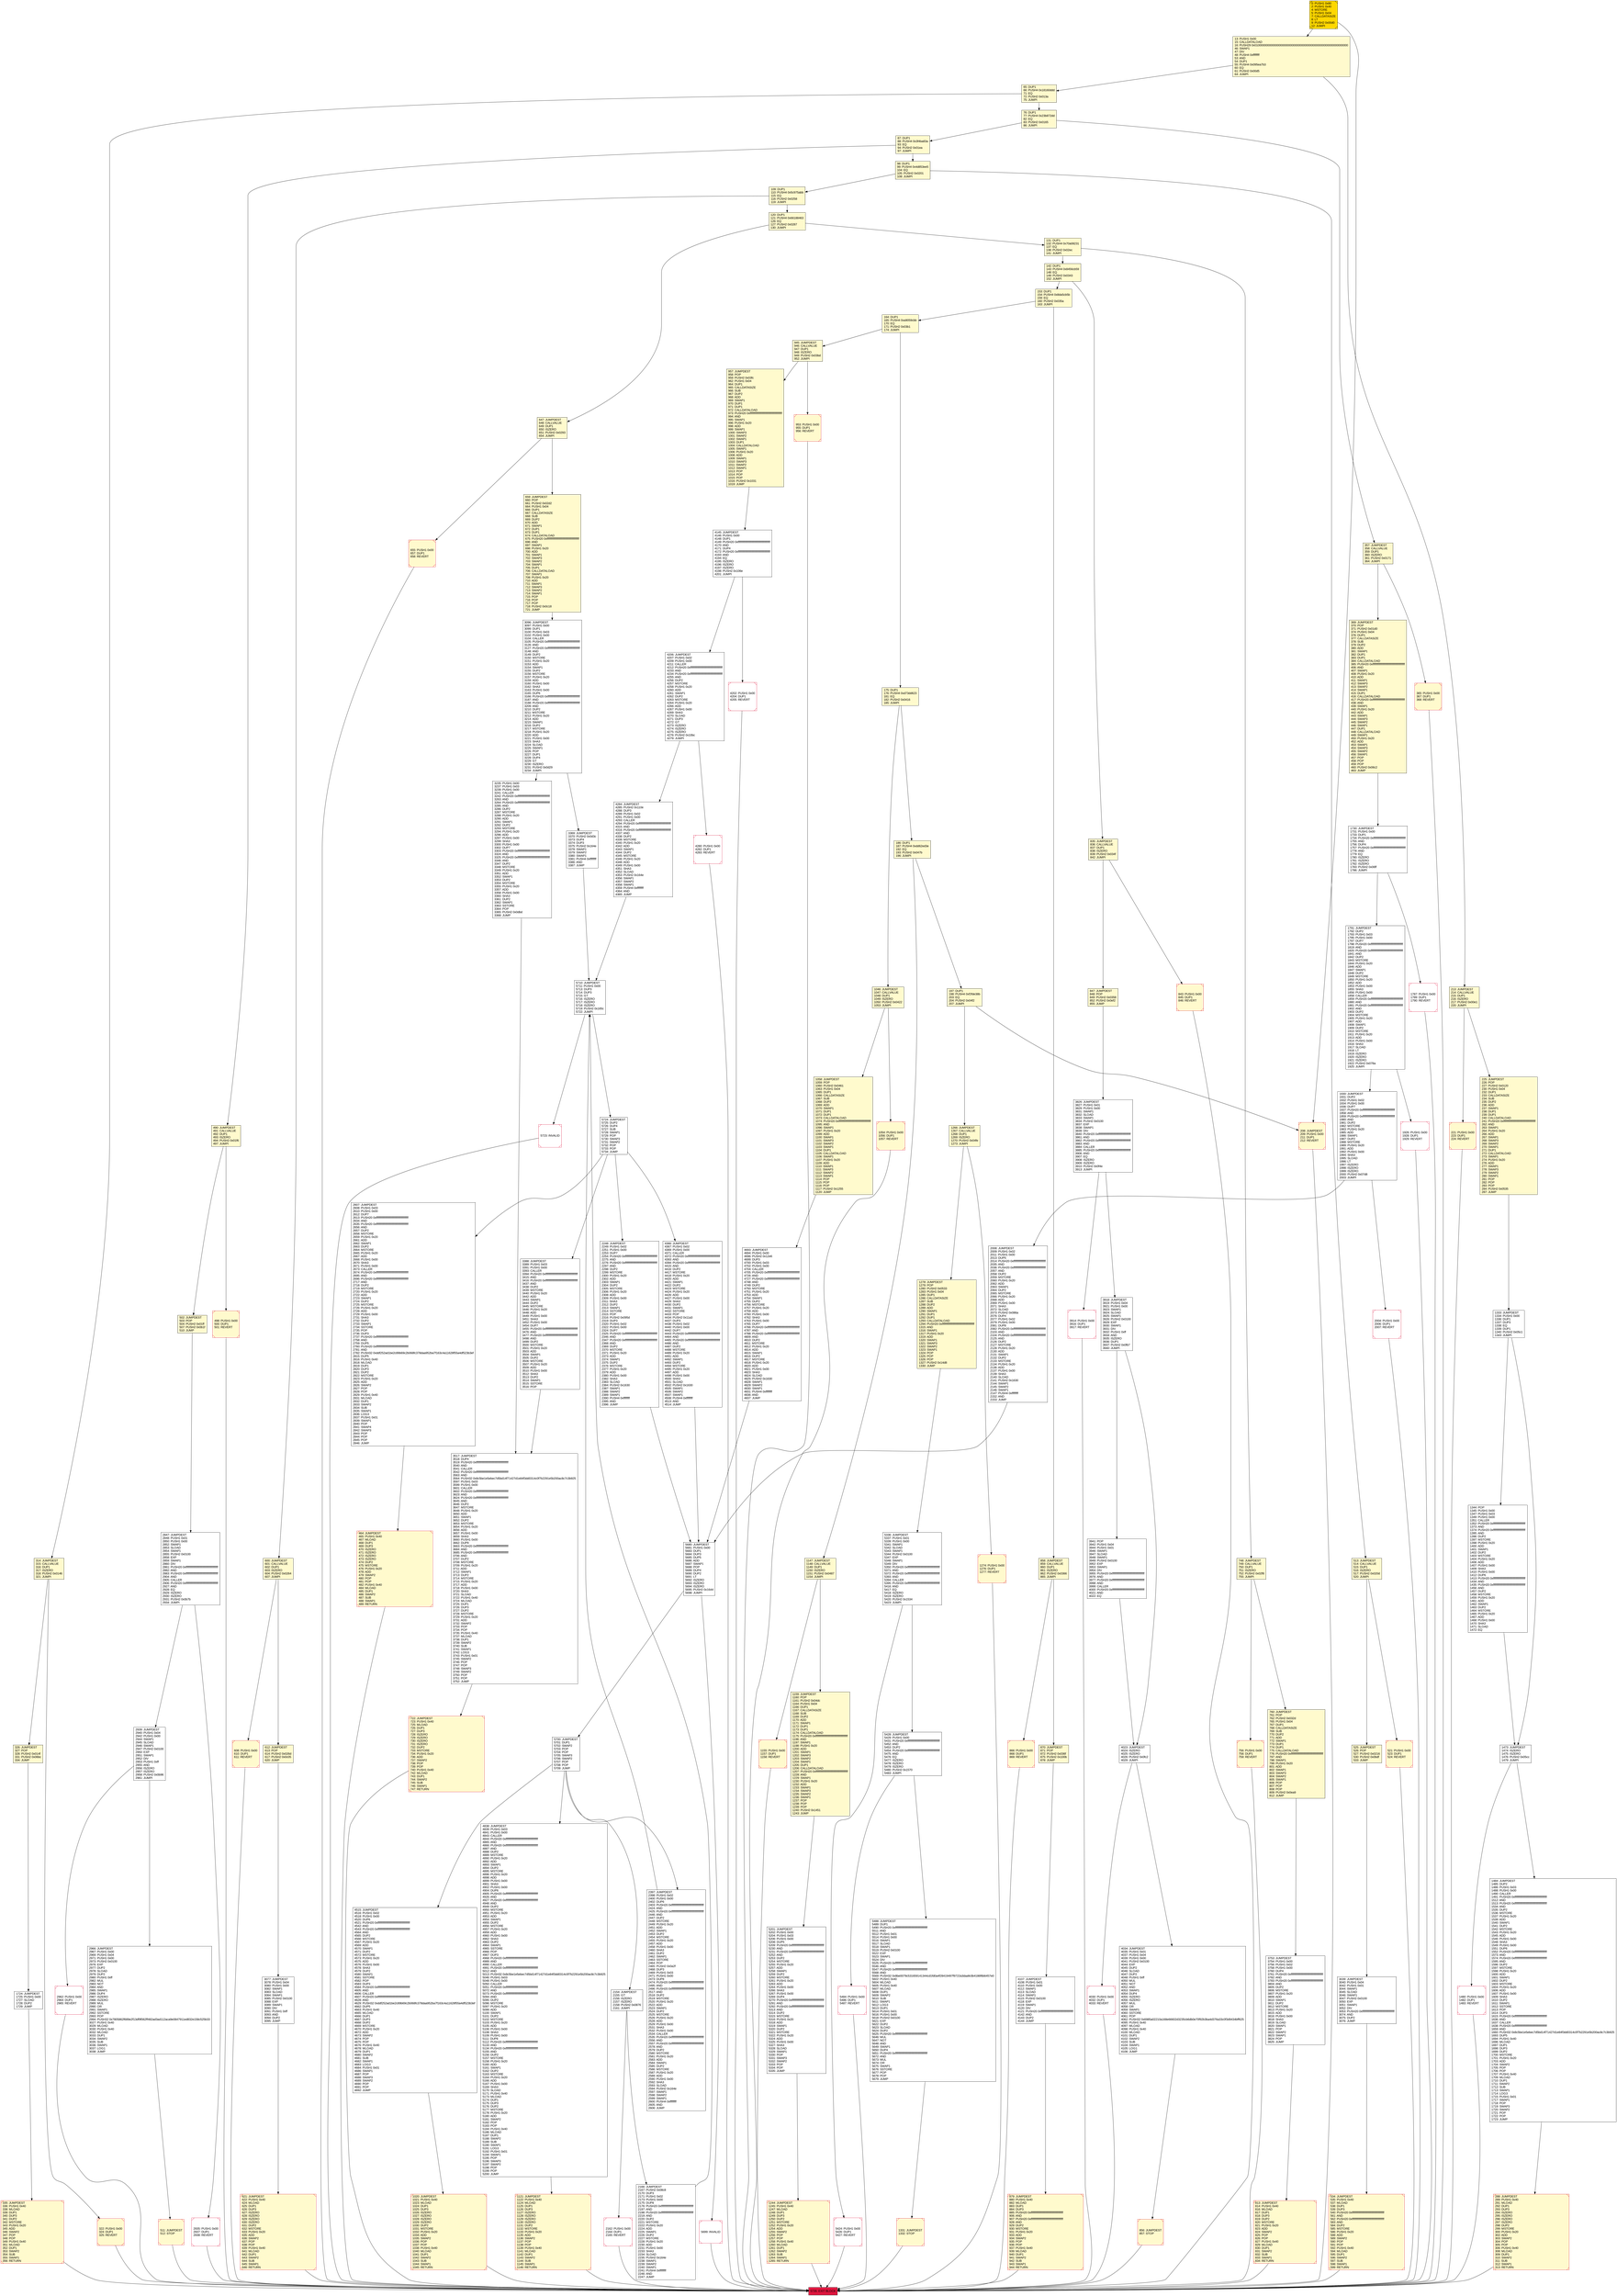 digraph G {
bgcolor=transparent rankdir=UD;
node [shape=box style=filled color=black fillcolor=white fontname=arial fontcolor=black];
5488 [label="5488: JUMPDEST\l5489: DUP1\l5490: PUSH20 0xffffffffffffffffffffffffffffffffffffffff\l5511: AND\l5512: PUSH1 0x01\l5514: PUSH1 0x00\l5516: SWAP1\l5517: SLOAD\l5518: SWAP1\l5519: PUSH2 0x0100\l5522: EXP\l5523: SWAP1\l5524: DIV\l5525: PUSH20 0xffffffffffffffffffffffffffffffffffffffff\l5546: AND\l5547: PUSH20 0xffffffffffffffffffffffffffffffffffffffff\l5568: AND\l5569: PUSH32 0x8be0079c531659141344cd1fd0a4f28419497f9722a3daafe3b4186f6b6457e0\l5602: PUSH1 0x40\l5604: MLOAD\l5605: PUSH1 0x40\l5607: MLOAD\l5608: DUP1\l5609: SWAP2\l5610: SUB\l5611: SWAP1\l5612: LOG3\l5613: DUP1\l5614: PUSH1 0x01\l5616: PUSH1 0x00\l5618: PUSH2 0x0100\l5621: EXP\l5622: DUP2\l5623: SLOAD\l5624: DUP2\l5625: PUSH20 0xffffffffffffffffffffffffffffffffffffffff\l5646: MUL\l5647: NOT\l5648: AND\l5649: SWAP1\l5650: DUP4\l5651: PUSH20 0xffffffffffffffffffffffffffffffffffffffff\l5672: AND\l5673: MUL\l5674: OR\l5675: SWAP1\l5676: SSTORE\l5677: POP\l5678: POP\l5679: JUMP\l" ];
164 [label="164: DUP1\l165: PUSH4 0xa9059cbb\l170: EQ\l171: PUSH2 0x03b1\l174: JUMPI\l" fillcolor=lemonchiffon ];
142 [label="142: DUP1\l143: PUSH4 0x8456cb59\l148: EQ\l149: PUSH2 0x0343\l152: JUMPI\l" fillcolor=lemonchiffon ];
213 [label="213: JUMPDEST\l214: CALLVALUE\l215: DUP1\l216: ISZERO\l217: PUSH2 0x00e1\l220: JUMPI\l" fillcolor=lemonchiffon ];
4366 [label="4366: JUMPDEST\l4367: PUSH1 0x02\l4369: PUSH1 0x00\l4371: CALLER\l4372: PUSH20 0xffffffffffffffffffffffffffffffffffffffff\l4393: AND\l4394: PUSH20 0xffffffffffffffffffffffffffffffffffffffff\l4415: AND\l4416: DUP2\l4417: MSTORE\l4418: PUSH1 0x20\l4420: ADD\l4421: SWAP1\l4422: DUP2\l4423: MSTORE\l4424: PUSH1 0x20\l4426: ADD\l4427: PUSH1 0x00\l4429: SHA3\l4430: DUP2\l4431: SWAP1\l4432: SSTORE\l4433: POP\l4434: PUSH2 0x11a3\l4437: DUP3\l4438: PUSH1 0x02\l4440: PUSH1 0x00\l4442: DUP7\l4443: PUSH20 0xffffffffffffffffffffffffffffffffffffffff\l4464: AND\l4465: PUSH20 0xffffffffffffffffffffffffffffffffffffffff\l4486: AND\l4487: DUP2\l4488: MSTORE\l4489: PUSH1 0x20\l4491: ADD\l4492: SWAP1\l4493: DUP2\l4494: MSTORE\l4495: PUSH1 0x20\l4497: ADD\l4498: PUSH1 0x00\l4500: SHA3\l4501: SLOAD\l4502: PUSH2 0x1630\l4505: SWAP1\l4506: SWAP2\l4507: SWAP1\l4508: PUSH4 0xffffffff\l4513: AND\l4514: JUMP\l" ];
4023 [label="4023: JUMPDEST\l4024: ISZERO\l4025: ISZERO\l4026: PUSH2 0x0fc2\l4029: JUMPI\l" ];
4515 [label="4515: JUMPDEST\l4516: PUSH1 0x02\l4518: PUSH1 0x00\l4520: DUP6\l4521: PUSH20 0xffffffffffffffffffffffffffffffffffffffff\l4542: AND\l4543: PUSH20 0xffffffffffffffffffffffffffffffffffffffff\l4564: AND\l4565: DUP2\l4566: MSTORE\l4567: PUSH1 0x20\l4569: ADD\l4570: SWAP1\l4571: DUP2\l4572: MSTORE\l4573: PUSH1 0x20\l4575: ADD\l4576: PUSH1 0x00\l4578: SHA3\l4579: DUP2\l4580: SWAP1\l4581: SSTORE\l4582: POP\l4583: DUP3\l4584: PUSH20 0xffffffffffffffffffffffffffffffffffffffff\l4605: AND\l4606: CALLER\l4607: PUSH20 0xffffffffffffffffffffffffffffffffffffffff\l4628: AND\l4629: PUSH32 0xddf252ad1be2c89b69c2b068fc378daa952ba7f163c4a11628f55a4df523b3ef\l4662: DUP5\l4663: PUSH1 0x40\l4665: MLOAD\l4666: DUP1\l4667: DUP3\l4668: DUP2\l4669: MSTORE\l4670: PUSH1 0x20\l4672: ADD\l4673: SWAP2\l4674: POP\l4675: POP\l4676: PUSH1 0x40\l4678: MLOAD\l4679: DUP1\l4680: SWAP2\l4681: SUB\l4682: SWAP1\l4683: LOG3\l4684: PUSH1 0x01\l4686: SWAP1\l4687: POP\l4688: SWAP3\l4689: SWAP2\l4690: POP\l4691: POP\l4692: JUMP\l" ];
1724 [label="1724: JUMPDEST\l1725: PUSH1 0x00\l1727: SLOAD\l1728: DUP2\l1729: JUMP\l" ];
647 [label="647: JUMPDEST\l648: CALLVALUE\l649: DUP1\l650: ISZERO\l651: PUSH2 0x0293\l654: JUMPI\l" fillcolor=lemonchiffon ];
4145 [label="4145: JUMPDEST\l4146: PUSH1 0x00\l4148: DUP1\l4149: PUSH20 0xffffffffffffffffffffffffffffffffffffffff\l4170: AND\l4171: DUP4\l4172: PUSH20 0xffffffffffffffffffffffffffffffffffffffff\l4193: AND\l4194: EQ\l4195: ISZERO\l4196: ISZERO\l4197: ISZERO\l4198: PUSH2 0x106e\l4201: JUMPI\l" ];
13 [label="13: PUSH1 0x00\l15: CALLDATALOAD\l16: PUSH29 0x0100000000000000000000000000000000000000000000000000000000\l46: SWAP1\l47: DIV\l48: PUSH4 0xffffffff\l53: AND\l54: DUP1\l55: PUSH4 0x095ea7b3\l60: EQ\l61: PUSH2 0x00d5\l64: JUMPI\l" fillcolor=lemonchiffon ];
4693 [label="4693: JUMPDEST\l4694: PUSH1 0x00\l4696: PUSH2 0x12e6\l4699: DUP3\l4700: PUSH1 0x03\l4702: PUSH1 0x00\l4704: CALLER\l4705: PUSH20 0xffffffffffffffffffffffffffffffffffffffff\l4726: AND\l4727: PUSH20 0xffffffffffffffffffffffffffffffffffffffff\l4748: AND\l4749: DUP2\l4750: MSTORE\l4751: PUSH1 0x20\l4753: ADD\l4754: SWAP1\l4755: DUP2\l4756: MSTORE\l4757: PUSH1 0x20\l4759: ADD\l4760: PUSH1 0x00\l4762: SHA3\l4763: PUSH1 0x00\l4765: DUP7\l4766: PUSH20 0xffffffffffffffffffffffffffffffffffffffff\l4787: AND\l4788: PUSH20 0xffffffffffffffffffffffffffffffffffffffff\l4809: AND\l4810: DUP2\l4811: MSTORE\l4812: PUSH1 0x20\l4814: ADD\l4815: SWAP1\l4816: DUP2\l4817: MSTORE\l4818: PUSH1 0x20\l4820: ADD\l4821: PUSH1 0x00\l4823: SHA3\l4824: SLOAD\l4825: PUSH2 0x1630\l4828: SWAP1\l4829: SWAP2\l4830: SWAP1\l4831: PUSH4 0xffffffff\l4836: AND\l4837: JUMP\l" ];
953 [label="953: PUSH1 0x00\l955: DUP1\l956: REVERT\l" fillcolor=lemonchiffon shape=Msquare color=crimson ];
5336 [label="5336: JUMPDEST\l5337: PUSH1 0x01\l5339: PUSH1 0x00\l5341: SWAP1\l5342: SLOAD\l5343: SWAP1\l5344: PUSH2 0x0100\l5347: EXP\l5348: SWAP1\l5349: DIV\l5350: PUSH20 0xffffffffffffffffffffffffffffffffffffffff\l5371: AND\l5372: PUSH20 0xffffffffffffffffffffffffffffffffffffffff\l5393: AND\l5394: CALLER\l5395: PUSH20 0xffffffffffffffffffffffffffffffffffffffff\l5416: AND\l5417: EQ\l5418: ISZERO\l5419: ISZERO\l5420: PUSH2 0x1534\l5423: JUMPI\l" ];
2607 [label="2607: JUMPDEST\l2608: PUSH1 0x03\l2610: PUSH1 0x00\l2612: DUP7\l2613: PUSH20 0xffffffffffffffffffffffffffffffffffffffff\l2634: AND\l2635: PUSH20 0xffffffffffffffffffffffffffffffffffffffff\l2656: AND\l2657: DUP2\l2658: MSTORE\l2659: PUSH1 0x20\l2661: ADD\l2662: SWAP1\l2663: DUP2\l2664: MSTORE\l2665: PUSH1 0x20\l2667: ADD\l2668: PUSH1 0x00\l2670: SHA3\l2671: PUSH1 0x00\l2673: CALLER\l2674: PUSH20 0xffffffffffffffffffffffffffffffffffffffff\l2695: AND\l2696: PUSH20 0xffffffffffffffffffffffffffffffffffffffff\l2717: AND\l2718: DUP2\l2719: MSTORE\l2720: PUSH1 0x20\l2722: ADD\l2723: SWAP1\l2724: DUP2\l2725: MSTORE\l2726: PUSH1 0x20\l2728: ADD\l2729: PUSH1 0x00\l2731: SHA3\l2732: DUP2\l2733: SWAP1\l2734: SSTORE\l2735: POP\l2736: DUP3\l2737: PUSH20 0xffffffffffffffffffffffffffffffffffffffff\l2758: AND\l2759: DUP5\l2760: PUSH20 0xffffffffffffffffffffffffffffffffffffffff\l2781: AND\l2782: PUSH32 0xddf252ad1be2c89b69c2b068fc378daa952ba7f163c4a11628f55a4df523b3ef\l2815: DUP5\l2816: PUSH1 0x40\l2818: MLOAD\l2819: DUP1\l2820: DUP3\l2821: DUP2\l2822: MSTORE\l2823: PUSH1 0x20\l2825: ADD\l2826: SWAP2\l2827: POP\l2828: POP\l2829: PUSH1 0x40\l2831: MLOAD\l2832: DUP1\l2833: SWAP2\l2834: SUB\l2835: SWAP1\l2836: LOG3\l2837: PUSH1 0x01\l2839: SWAP1\l2840: POP\l2841: SWAP4\l2842: SWAP3\l2843: POP\l2844: POP\l2845: POP\l2846: JUMP\l" ];
4280 [label="4280: PUSH1 0x00\l4282: DUP1\l4283: REVERT\l" shape=Msquare color=crimson ];
513 [label="513: JUMPDEST\l514: CALLVALUE\l515: DUP1\l516: ISZERO\l517: PUSH2 0x020d\l520: JUMPI\l" fillcolor=lemonchiffon ];
288 [label="288: JUMPDEST\l289: PUSH1 0x40\l291: MLOAD\l292: DUP1\l293: DUP3\l294: ISZERO\l295: ISZERO\l296: ISZERO\l297: ISZERO\l298: DUP2\l299: MSTORE\l300: PUSH1 0x20\l302: ADD\l303: SWAP2\l304: POP\l305: POP\l306: PUSH1 0x40\l308: MLOAD\l309: DUP1\l310: SWAP2\l311: SUB\l312: SWAP1\l313: RETURN\l" fillcolor=lemonchiffon shape=Msquare color=crimson ];
1046 [label="1046: JUMPDEST\l1047: CALLVALUE\l1048: DUP1\l1049: ISZERO\l1050: PUSH2 0x0422\l1053: JUMPI\l" fillcolor=lemonchiffon ];
4030 [label="4030: PUSH1 0x00\l4032: DUP1\l4033: REVERT\l" shape=Msquare color=crimson ];
4206 [label="4206: JUMPDEST\l4207: PUSH1 0x02\l4209: PUSH1 0x00\l4211: CALLER\l4212: PUSH20 0xffffffffffffffffffffffffffffffffffffffff\l4233: AND\l4234: PUSH20 0xffffffffffffffffffffffffffffffffffffffff\l4255: AND\l4256: DUP2\l4257: MSTORE\l4258: PUSH1 0x20\l4260: ADD\l4261: SWAP1\l4262: DUP2\l4263: MSTORE\l4264: PUSH1 0x20\l4266: ADD\l4267: PUSH1 0x00\l4269: SHA3\l4270: SLOAD\l4271: DUP3\l4272: GT\l4273: ISZERO\l4274: ISZERO\l4275: ISZERO\l4276: PUSH2 0x10bc\l4279: JUMPI\l" ];
1155 [label="1155: PUSH1 0x00\l1157: DUP1\l1158: REVERT\l" fillcolor=lemonchiffon shape=Msquare color=crimson ];
2154 [label="2154: JUMPDEST\l2155: GT\l2156: ISZERO\l2157: ISZERO\l2158: PUSH2 0x0876\l2161: JUMPI\l" ];
1926 [label="1926: PUSH1 0x00\l1928: DUP1\l1929: REVERT\l" shape=Msquare color=crimson ];
5700 [label="5700: JUMPDEST\l5701: DUP1\l5702: SWAP2\l5703: POP\l5704: POP\l5705: SWAP3\l5706: SWAP2\l5707: POP\l5708: POP\l5709: JUMP\l" ];
760 [label="760: JUMPDEST\l761: POP\l762: PUSH2 0x032d\l765: PUSH1 0x04\l767: DUP1\l768: CALLDATASIZE\l769: SUB\l770: DUP2\l771: ADD\l772: SWAP1\l773: DUP1\l774: DUP1\l775: CALLDATALOAD\l776: PUSH20 0xffffffffffffffffffffffffffffffffffffffff\l797: AND\l798: SWAP1\l799: PUSH1 0x20\l801: ADD\l802: SWAP1\l803: SWAP3\l804: SWAP2\l805: SWAP1\l806: POP\l807: POP\l808: POP\l809: PUSH2 0x0ea9\l812: JUMP\l" fillcolor=lemonchiffon ];
5201 [label="5201: JUMPDEST\l5202: PUSH1 0x00\l5204: PUSH1 0x03\l5206: PUSH1 0x00\l5208: DUP5\l5209: PUSH20 0xffffffffffffffffffffffffffffffffffffffff\l5230: AND\l5231: PUSH20 0xffffffffffffffffffffffffffffffffffffffff\l5252: AND\l5253: DUP2\l5254: MSTORE\l5255: PUSH1 0x20\l5257: ADD\l5258: SWAP1\l5259: DUP2\l5260: MSTORE\l5261: PUSH1 0x20\l5263: ADD\l5264: PUSH1 0x00\l5266: SHA3\l5267: PUSH1 0x00\l5269: DUP4\l5270: PUSH20 0xffffffffffffffffffffffffffffffffffffffff\l5291: AND\l5292: PUSH20 0xffffffffffffffffffffffffffffffffffffffff\l5313: AND\l5314: DUP2\l5315: MSTORE\l5316: PUSH1 0x20\l5318: ADD\l5319: SWAP1\l5320: DUP2\l5321: MSTORE\l5322: PUSH1 0x20\l5324: ADD\l5325: PUSH1 0x00\l5327: SHA3\l5328: SLOAD\l5329: SWAP1\l5330: POP\l5331: SWAP3\l5332: SWAP2\l5333: POP\l5334: POP\l5335: JUMP\l" ];
225 [label="225: JUMPDEST\l226: POP\l227: PUSH2 0x0120\l230: PUSH1 0x04\l232: DUP1\l233: CALLDATASIZE\l234: SUB\l235: DUP2\l236: ADD\l237: SWAP1\l238: DUP1\l239: DUP1\l240: CALLDATALOAD\l241: PUSH20 0xffffffffffffffffffffffffffffffffffffffff\l262: AND\l263: SWAP1\l264: PUSH1 0x20\l266: ADD\l267: SWAP1\l268: SWAP3\l269: SWAP2\l270: SWAP1\l271: DUP1\l272: CALLDATALOAD\l273: SWAP1\l274: PUSH1 0x20\l276: ADD\l277: SWAP1\l278: SWAP3\l279: SWAP2\l280: SWAP1\l281: POP\l282: POP\l283: POP\l284: PUSH2 0x0535\l287: JUMP\l" fillcolor=lemonchiffon ];
369 [label="369: JUMPDEST\l370: POP\l371: PUSH2 0x01d0\l374: PUSH1 0x04\l376: DUP1\l377: CALLDATASIZE\l378: SUB\l379: DUP2\l380: ADD\l381: SWAP1\l382: DUP1\l383: DUP1\l384: CALLDATALOAD\l385: PUSH20 0xffffffffffffffffffffffffffffffffffffffff\l406: AND\l407: SWAP1\l408: PUSH1 0x20\l410: ADD\l411: SWAP1\l412: SWAP3\l413: SWAP2\l414: SWAP1\l415: DUP1\l416: CALLDATALOAD\l417: PUSH20 0xffffffffffffffffffffffffffffffffffffffff\l438: AND\l439: SWAP1\l440: PUSH1 0x20\l442: ADD\l443: SWAP1\l444: SWAP3\l445: SWAP2\l446: SWAP1\l447: DUP1\l448: CALLDATALOAD\l449: SWAP1\l450: PUSH1 0x20\l452: ADD\l453: SWAP1\l454: SWAP3\l455: SWAP2\l456: SWAP1\l457: POP\l458: POP\l459: POP\l460: PUSH2 0x06c2\l463: JUMP\l" fillcolor=lemonchiffon ];
2847 [label="2847: JUMPDEST\l2848: PUSH1 0x01\l2850: PUSH1 0x00\l2852: SWAP1\l2853: SLOAD\l2854: SWAP1\l2855: PUSH2 0x0100\l2858: EXP\l2859: SWAP1\l2860: DIV\l2861: PUSH20 0xffffffffffffffffffffffffffffffffffffffff\l2882: AND\l2883: PUSH20 0xffffffffffffffffffffffffffffffffffffffff\l2904: AND\l2905: CALLER\l2906: PUSH20 0xffffffffffffffffffffffffffffffffffffffff\l2927: AND\l2928: EQ\l2929: ISZERO\l2930: ISZERO\l2931: PUSH2 0x0b7b\l2934: JUMPI\l" ];
655 [label="655: PUSH1 0x00\l657: DUP1\l658: REVERT\l" fillcolor=lemonchiffon shape=Msquare color=crimson ];
659 [label="659: JUMPDEST\l660: POP\l661: PUSH2 0x02d2\l664: PUSH1 0x04\l666: DUP1\l667: CALLDATASIZE\l668: SUB\l669: DUP2\l670: ADD\l671: SWAP1\l672: DUP1\l673: DUP1\l674: CALLDATALOAD\l675: PUSH20 0xffffffffffffffffffffffffffffffffffffffff\l696: AND\l697: SWAP1\l698: PUSH1 0x20\l700: ADD\l701: SWAP1\l702: SWAP3\l703: SWAP2\l704: SWAP1\l705: DUP1\l706: CALLDATALOAD\l707: SWAP1\l708: PUSH1 0x20\l710: ADD\l711: SWAP1\l712: SWAP3\l713: SWAP2\l714: SWAP1\l715: POP\l716: POP\l717: POP\l718: PUSH2 0x0c18\l721: JUMP\l" fillcolor=lemonchiffon ];
2962 [label="2962: PUSH1 0x00\l2964: DUP1\l2965: REVERT\l" shape=Msquare color=crimson ];
2939 [label="2939: JUMPDEST\l2940: PUSH1 0x04\l2942: PUSH1 0x00\l2944: SWAP1\l2945: SLOAD\l2946: SWAP1\l2947: PUSH2 0x0100\l2950: EXP\l2951: SWAP1\l2952: DIV\l2953: PUSH1 0xff\l2955: AND\l2956: ISZERO\l2957: ISZERO\l2958: PUSH2 0x0b96\l2961: JUMPI\l" ];
879 [label="879: JUMPDEST\l880: PUSH1 0x40\l882: MLOAD\l883: DUP1\l884: DUP3\l885: PUSH20 0xffffffffffffffffffffffffffffffffffffffff\l906: AND\l907: PUSH20 0xffffffffffffffffffffffffffffffffffffffff\l928: AND\l929: DUP2\l930: MSTORE\l931: PUSH1 0x20\l933: ADD\l934: SWAP2\l935: POP\l936: POP\l937: PUSH1 0x40\l939: MLOAD\l940: DUP1\l941: SWAP2\l942: SUB\l943: SWAP1\l944: RETURN\l" fillcolor=lemonchiffon shape=Msquare color=crimson ];
87 [label="87: DUP1\l88: PUSH4 0x3f4ba83a\l93: EQ\l94: PUSH2 0x01ea\l97: JUMPI\l" fillcolor=lemonchiffon ];
197 [label="197: DUP1\l198: PUSH4 0xf2fde38b\l203: EQ\l204: PUSH2 0x04f2\l207: JUMPI\l" fillcolor=lemonchiffon ];
534 [label="534: JUMPDEST\l535: PUSH1 0x40\l537: MLOAD\l538: DUP1\l539: DUP3\l540: PUSH20 0xffffffffffffffffffffffffffffffffffffffff\l561: AND\l562: PUSH20 0xffffffffffffffffffffffffffffffffffffffff\l583: AND\l584: DUP2\l585: MSTORE\l586: PUSH1 0x20\l588: ADD\l589: SWAP2\l590: POP\l591: POP\l592: PUSH1 0x40\l594: MLOAD\l595: DUP1\l596: SWAP2\l597: SUB\l598: SWAP1\l599: RETURN\l" fillcolor=lemonchiffon shape=Msquare color=crimson ];
1159 [label="1159: JUMPDEST\l1160: POP\l1161: PUSH2 0x04dc\l1164: PUSH1 0x04\l1166: DUP1\l1167: CALLDATASIZE\l1168: SUB\l1169: DUP2\l1170: ADD\l1171: SWAP1\l1172: DUP1\l1173: DUP1\l1174: CALLDATALOAD\l1175: PUSH20 0xffffffffffffffffffffffffffffffffffffffff\l1196: AND\l1197: SWAP1\l1198: PUSH1 0x20\l1200: ADD\l1201: SWAP1\l1202: SWAP3\l1203: SWAP2\l1204: SWAP1\l1205: DUP1\l1206: CALLDATALOAD\l1207: PUSH20 0xffffffffffffffffffffffffffffffffffffffff\l1228: AND\l1229: SWAP1\l1230: PUSH1 0x20\l1232: ADD\l1233: SWAP1\l1234: SWAP3\l1235: SWAP2\l1236: SWAP1\l1237: POP\l1238: POP\l1239: POP\l1240: PUSH2 0x1451\l1243: JUMP\l" fillcolor=lemonchiffon ];
621 [label="621: JUMPDEST\l622: PUSH1 0x40\l624: MLOAD\l625: DUP1\l626: DUP3\l627: ISZERO\l628: ISZERO\l629: ISZERO\l630: ISZERO\l631: DUP2\l632: MSTORE\l633: PUSH1 0x20\l635: ADD\l636: SWAP2\l637: POP\l638: POP\l639: PUSH1 0x40\l641: MLOAD\l642: DUP1\l643: SWAP2\l644: SUB\l645: SWAP1\l646: RETURN\l" fillcolor=lemonchiffon shape=Msquare color=crimson ];
1730 [label="1730: JUMPDEST\l1731: PUSH1 0x00\l1733: DUP1\l1734: PUSH20 0xffffffffffffffffffffffffffffffffffffffff\l1755: AND\l1756: DUP4\l1757: PUSH20 0xffffffffffffffffffffffffffffffffffffffff\l1778: AND\l1779: EQ\l1780: ISZERO\l1781: ISZERO\l1782: ISZERO\l1783: PUSH2 0x06ff\l1786: JUMPI\l" ];
498 [label="498: PUSH1 0x00\l500: DUP1\l501: REVERT\l" fillcolor=lemonchiffon shape=Msquare color=crimson ];
2248 [label="2248: JUMPDEST\l2249: PUSH1 0x02\l2251: PUSH1 0x00\l2253: DUP7\l2254: PUSH20 0xffffffffffffffffffffffffffffffffffffffff\l2275: AND\l2276: PUSH20 0xffffffffffffffffffffffffffffffffffffffff\l2297: AND\l2298: DUP2\l2299: MSTORE\l2300: PUSH1 0x20\l2302: ADD\l2303: SWAP1\l2304: DUP2\l2305: MSTORE\l2306: PUSH1 0x20\l2308: ADD\l2309: PUSH1 0x00\l2311: SHA3\l2312: DUP2\l2313: SWAP1\l2314: SSTORE\l2315: POP\l2316: PUSH2 0x095d\l2319: DUP3\l2320: PUSH1 0x02\l2322: PUSH1 0x00\l2324: DUP7\l2325: PUSH20 0xffffffffffffffffffffffffffffffffffffffff\l2346: AND\l2347: PUSH20 0xffffffffffffffffffffffffffffffffffffffff\l2368: AND\l2369: DUP2\l2370: MSTORE\l2371: PUSH1 0x20\l2373: ADD\l2374: SWAP1\l2375: DUP2\l2376: MSTORE\l2377: PUSH1 0x20\l2379: ADD\l2380: PUSH1 0x00\l2382: SHA3\l2383: SLOAD\l2384: PUSH2 0x1630\l2387: SWAP1\l2388: SWAP2\l2389: SWAP1\l2390: PUSH4 0xffffffff\l2395: AND\l2396: JUMP\l" ];
3941 [label="3941: POP\l3942: PUSH1 0x04\l3944: PUSH1 0x01\l3946: SWAP1\l3947: SLOAD\l3948: SWAP1\l3949: PUSH2 0x0100\l3952: EXP\l3953: SWAP1\l3954: DIV\l3955: PUSH20 0xffffffffffffffffffffffffffffffffffffffff\l3976: AND\l3977: PUSH20 0xffffffffffffffffffffffffffffffffffffffff\l3998: AND\l3999: CALLER\l4000: PUSH20 0xffffffffffffffffffffffffffffffffffffffff\l4021: AND\l4022: EQ\l" ];
756 [label="756: PUSH1 0x00\l758: DUP1\l759: REVERT\l" fillcolor=lemonchiffon shape=Msquare color=crimson ];
847 [label="847: JUMPDEST\l848: POP\l849: PUSH2 0x0358\l852: PUSH2 0x0ef2\l855: JUMP\l" fillcolor=lemonchiffon ];
1787 [label="1787: PUSH1 0x00\l1789: DUP1\l1790: REVERT\l" shape=Msquare color=crimson ];
3517 [label="3517: JUMPDEST\l3518: DUP4\l3519: PUSH20 0xffffffffffffffffffffffffffffffffffffffff\l3540: AND\l3541: CALLER\l3542: PUSH20 0xffffffffffffffffffffffffffffffffffffffff\l3563: AND\l3564: PUSH32 0x8c5be1e5ebec7d5bd14f71427d1e84f3dd0314c0f7b2291e5b200ac8c7c3b925\l3597: PUSH1 0x03\l3599: PUSH1 0x00\l3601: CALLER\l3602: PUSH20 0xffffffffffffffffffffffffffffffffffffffff\l3623: AND\l3624: PUSH20 0xffffffffffffffffffffffffffffffffffffffff\l3645: AND\l3646: DUP2\l3647: MSTORE\l3648: PUSH1 0x20\l3650: ADD\l3651: SWAP1\l3652: DUP2\l3653: MSTORE\l3654: PUSH1 0x20\l3656: ADD\l3657: PUSH1 0x00\l3659: SHA3\l3660: PUSH1 0x00\l3662: DUP9\l3663: PUSH20 0xffffffffffffffffffffffffffffffffffffffff\l3684: AND\l3685: PUSH20 0xffffffffffffffffffffffffffffffffffffffff\l3706: AND\l3707: DUP2\l3708: MSTORE\l3709: PUSH1 0x20\l3711: ADD\l3712: SWAP1\l3713: DUP2\l3714: MSTORE\l3715: PUSH1 0x20\l3717: ADD\l3718: PUSH1 0x00\l3720: SHA3\l3721: SLOAD\l3722: PUSH1 0x40\l3724: MLOAD\l3725: DUP1\l3726: DUP3\l3727: DUP2\l3728: MSTORE\l3729: PUSH1 0x20\l3731: ADD\l3732: SWAP2\l3733: POP\l3734: POP\l3735: PUSH1 0x40\l3737: MLOAD\l3738: DUP1\l3739: SWAP2\l3740: SUB\l3741: SWAP1\l3742: LOG3\l3743: PUSH1 0x01\l3745: SWAP2\l3746: POP\l3747: POP\l3748: SWAP3\l3749: SWAP2\l3750: POP\l3751: POP\l3752: JUMP\l" ];
1274 [label="1274: PUSH1 0x00\l1276: DUP1\l1277: REVERT\l" fillcolor=lemonchiffon shape=Msquare color=crimson ];
357 [label="357: JUMPDEST\l358: CALLVALUE\l359: DUP1\l360: ISZERO\l361: PUSH2 0x0171\l364: JUMPI\l" fillcolor=lemonchiffon ];
1121 [label="1121: JUMPDEST\l1122: PUSH1 0x40\l1124: MLOAD\l1125: DUP1\l1126: DUP3\l1127: ISZERO\l1128: ISZERO\l1129: ISZERO\l1130: ISZERO\l1131: DUP2\l1132: MSTORE\l1133: PUSH1 0x20\l1135: ADD\l1136: SWAP2\l1137: POP\l1138: POP\l1139: PUSH1 0x40\l1141: MLOAD\l1142: DUP1\l1143: SWAP2\l1144: SUB\l1145: SWAP1\l1146: RETURN\l" fillcolor=lemonchiffon shape=Msquare color=crimson ];
3753 [label="3753: JUMPDEST\l3754: PUSH1 0x00\l3756: PUSH1 0x02\l3758: PUSH1 0x00\l3760: DUP4\l3761: PUSH20 0xffffffffffffffffffffffffffffffffffffffff\l3782: AND\l3783: PUSH20 0xffffffffffffffffffffffffffffffffffffffff\l3804: AND\l3805: DUP2\l3806: MSTORE\l3807: PUSH1 0x20\l3809: ADD\l3810: SWAP1\l3811: DUP2\l3812: MSTORE\l3813: PUSH1 0x20\l3815: ADD\l3816: PUSH1 0x00\l3818: SHA3\l3819: SLOAD\l3820: SWAP1\l3821: POP\l3822: SWAP2\l3823: SWAP1\l3824: POP\l3825: JUMP\l" ];
0 [label="0: PUSH1 0x80\l2: PUSH1 0x40\l4: MSTORE\l5: PUSH1 0x04\l7: CALLDATASIZE\l8: LT\l9: PUSH2 0x00d0\l12: JUMPI\l" fillcolor=lemonchiffon shape=Msquare fillcolor=gold ];
2966 [label="2966: JUMPDEST\l2967: PUSH1 0x00\l2969: PUSH1 0x04\l2971: PUSH1 0x00\l2973: PUSH2 0x0100\l2976: EXP\l2977: DUP2\l2978: SLOAD\l2979: DUP2\l2980: PUSH1 0xff\l2982: MUL\l2983: NOT\l2984: AND\l2985: SWAP1\l2986: DUP4\l2987: ISZERO\l2988: ISZERO\l2989: MUL\l2990: OR\l2991: SWAP1\l2992: SSTORE\l2993: POP\l2994: PUSH32 0x7805862f689e2f13df9f062ff482ad3ad112aca9e0847911ed832e158c525b33\l3027: PUSH1 0x40\l3029: MLOAD\l3030: PUSH1 0x40\l3032: MLOAD\l3033: DUP1\l3034: SWAP2\l3035: SUB\l3036: SWAP1\l3037: LOG1\l3038: JUMP\l" ];
5724 [label="5724: JUMPDEST\l5725: DUP2\l5726: DUP4\l5727: SUB\l5728: SWAP1\l5729: POP\l5730: SWAP3\l5731: SWAP2\l5732: POP\l5733: POP\l5734: JUMP\l" ];
858 [label="858: JUMPDEST\l859: CALLVALUE\l860: DUP1\l861: ISZERO\l862: PUSH2 0x0366\l865: JUMPI\l" fillcolor=lemonchiffon ];
186 [label="186: DUP1\l187: PUSH4 0xdd62ed3e\l192: EQ\l193: PUSH2 0x047b\l196: JUMPI\l" fillcolor=lemonchiffon ];
5735 [label="5735: EXIT BLOCK\l" fillcolor=crimson ];
2166 [label="2166: JUMPDEST\l2167: PUSH2 0x08c8\l2170: DUP3\l2171: PUSH1 0x02\l2173: PUSH1 0x00\l2175: DUP8\l2176: PUSH20 0xffffffffffffffffffffffffffffffffffffffff\l2197: AND\l2198: PUSH20 0xffffffffffffffffffffffffffffffffffffffff\l2219: AND\l2220: DUP2\l2221: MSTORE\l2222: PUSH1 0x20\l2224: ADD\l2225: SWAP1\l2226: DUP2\l2227: MSTORE\l2228: PUSH1 0x20\l2230: ADD\l2231: PUSH1 0x00\l2233: SHA3\l2234: SLOAD\l2235: PUSH2 0x164e\l2238: SWAP1\l2239: SWAP2\l2240: SWAP1\l2241: PUSH4 0xffffffff\l2246: AND\l2247: JUMP\l" ];
1480 [label="1480: PUSH1 0x00\l1482: DUP1\l1483: REVERT\l" shape=Msquare color=crimson ];
511 [label="511: JUMPDEST\l512: STOP\l" fillcolor=lemonchiffon shape=Msquare color=crimson ];
1244 [label="1244: JUMPDEST\l1245: PUSH1 0x40\l1247: MLOAD\l1248: DUP1\l1249: DUP3\l1250: DUP2\l1251: MSTORE\l1252: PUSH1 0x20\l1254: ADD\l1255: SWAP2\l1256: POP\l1257: POP\l1258: PUSH1 0x40\l1260: MLOAD\l1261: DUP1\l1262: SWAP2\l1263: SUB\l1264: SWAP1\l1265: RETURN\l" fillcolor=lemonchiffon shape=Msquare color=crimson ];
1473 [label="1473: JUMPDEST\l1474: ISZERO\l1475: ISZERO\l1476: PUSH2 0x05cc\l1479: JUMPI\l" ];
1147 [label="1147: JUMPDEST\l1148: CALLVALUE\l1149: DUP1\l1150: ISZERO\l1151: PUSH2 0x0487\l1154: JUMPI\l" fillcolor=lemonchiffon ];
2004 [label="2004: PUSH1 0x00\l2006: DUP1\l2007: REVERT\l" shape=Msquare color=crimson ];
600 [label="600: JUMPDEST\l601: CALLVALUE\l602: DUP1\l603: ISZERO\l604: PUSH2 0x0264\l607: JUMPI\l" fillcolor=lemonchiffon ];
4034 [label="4034: JUMPDEST\l4035: PUSH1 0x01\l4037: PUSH1 0x04\l4039: PUSH1 0x00\l4041: PUSH2 0x0100\l4044: EXP\l4045: DUP2\l4046: SLOAD\l4047: DUP2\l4048: PUSH1 0xff\l4050: MUL\l4051: NOT\l4052: AND\l4053: SWAP1\l4054: DUP4\l4055: ISZERO\l4056: ISZERO\l4057: MUL\l4058: OR\l4059: SWAP1\l4060: SSTORE\l4061: POP\l4062: PUSH32 0x6985a02210a168e66602d3235cb6db0e70f92b3ba4d376a33c0f3d9434bff625\l4095: PUSH1 0x40\l4097: MLOAD\l4098: PUSH1 0x40\l4100: MLOAD\l4101: DUP1\l4102: SWAP2\l4103: SUB\l4104: SWAP1\l4105: LOG1\l4106: JUMP\l" ];
221 [label="221: PUSH1 0x00\l223: DUP1\l224: REVERT\l" fillcolor=lemonchiffon shape=Msquare color=crimson ];
490 [label="490: JUMPDEST\l491: CALLVALUE\l492: DUP1\l493: ISZERO\l494: PUSH2 0x01f6\l497: JUMPI\l" fillcolor=lemonchiffon ];
748 [label="748: JUMPDEST\l749: CALLVALUE\l750: DUP1\l751: ISZERO\l752: PUSH2 0x02f8\l755: JUMPI\l" fillcolor=lemonchiffon ];
1333 [label="1333: JUMPDEST\l1334: PUSH1 0x00\l1336: DUP1\l1337: DUP3\l1338: EQ\l1339: DUP1\l1340: PUSH2 0x05c1\l1343: JUMPI\l" ];
5424 [label="5424: PUSH1 0x00\l5426: DUP1\l5427: REVERT\l" shape=Msquare color=crimson ];
120 [label="120: DUP1\l121: PUSH4 0x66188463\l126: EQ\l127: PUSH2 0x0287\l130: JUMPI\l" fillcolor=lemonchiffon ];
109 [label="109: DUP1\l110: PUSH4 0x5c975abb\l115: EQ\l116: PUSH2 0x0258\l119: JUMPI\l" fillcolor=lemonchiffon ];
2397 [label="2397: JUMPDEST\l2398: PUSH1 0x02\l2400: PUSH1 0x00\l2402: DUP6\l2403: PUSH20 0xffffffffffffffffffffffffffffffffffffffff\l2424: AND\l2425: PUSH20 0xffffffffffffffffffffffffffffffffffffffff\l2446: AND\l2447: DUP2\l2448: MSTORE\l2449: PUSH1 0x20\l2451: ADD\l2452: SWAP1\l2453: DUP2\l2454: MSTORE\l2455: PUSH1 0x20\l2457: ADD\l2458: PUSH1 0x00\l2460: SHA3\l2461: DUP2\l2462: SWAP1\l2463: SSTORE\l2464: POP\l2465: PUSH2 0x0a2f\l2468: DUP3\l2469: PUSH1 0x03\l2471: PUSH1 0x00\l2473: DUP8\l2474: PUSH20 0xffffffffffffffffffffffffffffffffffffffff\l2495: AND\l2496: PUSH20 0xffffffffffffffffffffffffffffffffffffffff\l2517: AND\l2518: DUP2\l2519: MSTORE\l2520: PUSH1 0x20\l2522: ADD\l2523: SWAP1\l2524: DUP2\l2525: MSTORE\l2526: PUSH1 0x20\l2528: ADD\l2529: PUSH1 0x00\l2531: SHA3\l2532: PUSH1 0x00\l2534: CALLER\l2535: PUSH20 0xffffffffffffffffffffffffffffffffffffffff\l2556: AND\l2557: PUSH20 0xffffffffffffffffffffffffffffffffffffffff\l2578: AND\l2579: DUP2\l2580: MSTORE\l2581: PUSH1 0x20\l2583: ADD\l2584: SWAP1\l2585: DUP2\l2586: MSTORE\l2587: PUSH1 0x20\l2589: ADD\l2590: PUSH1 0x00\l2592: SHA3\l2593: SLOAD\l2594: PUSH2 0x164e\l2597: SWAP1\l2598: SWAP2\l2599: SWAP1\l2600: PUSH4 0xffffffff\l2605: AND\l2606: JUMP\l" ];
175 [label="175: DUP1\l176: PUSH4 0xd73dd623\l181: EQ\l182: PUSH2 0x0416\l185: JUMPI\l" fillcolor=lemonchiffon ];
4107 [label="4107: JUMPDEST\l4108: PUSH1 0x01\l4110: PUSH1 0x00\l4112: SWAP1\l4113: SLOAD\l4114: SWAP1\l4115: PUSH2 0x0100\l4118: EXP\l4119: SWAP1\l4120: DIV\l4121: PUSH20 0xffffffffffffffffffffffffffffffffffffffff\l4142: AND\l4143: DUP2\l4144: JUMP\l" ];
153 [label="153: DUP1\l154: PUSH4 0x8da5cb5b\l159: EQ\l160: PUSH2 0x035a\l163: JUMPI\l" fillcolor=lemonchiffon ];
3039 [label="3039: JUMPDEST\l3040: PUSH1 0x04\l3042: PUSH1 0x01\l3044: SWAP1\l3045: SLOAD\l3046: SWAP1\l3047: PUSH2 0x0100\l3050: EXP\l3051: SWAP1\l3052: DIV\l3053: PUSH20 0xffffffffffffffffffffffffffffffffffffffff\l3074: AND\l3075: DUP2\l3076: JUMP\l" ];
870 [label="870: JUMPDEST\l871: POP\l872: PUSH2 0x036f\l875: PUSH2 0x100b\l878: JUMP\l" fillcolor=lemonchiffon ];
813 [label="813: JUMPDEST\l814: PUSH1 0x40\l816: MLOAD\l817: DUP1\l818: DUP3\l819: DUP2\l820: MSTORE\l821: PUSH1 0x20\l823: ADD\l824: SWAP2\l825: POP\l826: POP\l827: PUSH1 0x40\l829: MLOAD\l830: DUP1\l831: SWAP2\l832: SUB\l833: SWAP1\l834: RETURN\l" fillcolor=lemonchiffon shape=Msquare color=crimson ];
1266 [label="1266: JUMPDEST\l1267: CALLVALUE\l1268: DUP1\l1269: ISZERO\l1270: PUSH2 0x04fe\l1273: JUMPI\l" fillcolor=lemonchiffon ];
525 [label="525: JUMPDEST\l526: POP\l527: PUSH2 0x0216\l530: PUSH2 0x0bdf\l533: JUMP\l" fillcolor=lemonchiffon ];
5680 [label="5680: JUMPDEST\l5681: PUSH1 0x00\l5683: DUP1\l5684: DUP3\l5685: DUP5\l5686: ADD\l5687: SWAP1\l5688: POP\l5689: DUP4\l5690: DUP2\l5691: LT\l5692: ISZERO\l5693: ISZERO\l5694: ISZERO\l5695: PUSH2 0x1644\l5698: JUMPI\l" ];
612 [label="612: JUMPDEST\l613: POP\l614: PUSH2 0x026d\l617: PUSH2 0x0c05\l620: JUMP\l" fillcolor=lemonchiffon ];
1331 [label="1331: JUMPDEST\l1332: STOP\l" fillcolor=lemonchiffon shape=Msquare color=crimson ];
521 [label="521: PUSH1 0x00\l523: DUP1\l524: REVERT\l" fillcolor=lemonchiffon shape=Msquare color=crimson ];
314 [label="314: JUMPDEST\l315: CALLVALUE\l316: DUP1\l317: ISZERO\l318: PUSH2 0x0146\l321: JUMPI\l" fillcolor=lemonchiffon ];
5710 [label="5710: JUMPDEST\l5711: PUSH1 0x00\l5713: DUP3\l5714: DUP3\l5715: GT\l5716: ISZERO\l5717: ISZERO\l5718: ISZERO\l5719: PUSH2 0x165c\l5722: JUMPI\l" ];
1278 [label="1278: JUMPDEST\l1279: POP\l1280: PUSH2 0x0533\l1283: PUSH1 0x04\l1285: DUP1\l1286: CALLDATASIZE\l1287: SUB\l1288: DUP2\l1289: ADD\l1290: SWAP1\l1291: DUP1\l1292: DUP1\l1293: CALLDATALOAD\l1294: PUSH20 0xffffffffffffffffffffffffffffffffffffffff\l1315: AND\l1316: SWAP1\l1317: PUSH1 0x20\l1319: ADD\l1320: SWAP1\l1321: SWAP3\l1322: SWAP2\l1323: SWAP1\l1324: POP\l1325: POP\l1326: POP\l1327: PUSH2 0x14d8\l1330: JUMP\l" fillcolor=lemonchiffon ];
502 [label="502: JUMPDEST\l503: POP\l504: PUSH2 0x01ff\l507: PUSH2 0x0b1f\l510: JUMP\l" fillcolor=lemonchiffon ];
3369 [label="3369: JUMPDEST\l3370: PUSH2 0x0d3c\l3373: DUP4\l3374: DUP3\l3375: PUSH2 0x164e\l3378: SWAP1\l3379: SWAP2\l3380: SWAP1\l3381: PUSH4 0xffffffff\l3386: AND\l3387: JUMP\l" ];
945 [label="945: JUMPDEST\l946: CALLVALUE\l947: DUP1\l948: ISZERO\l949: PUSH2 0x03bd\l952: JUMPI\l" fillcolor=lemonchiffon ];
1344 [label="1344: POP\l1345: PUSH1 0x00\l1347: PUSH1 0x03\l1349: PUSH1 0x00\l1351: CALLER\l1352: PUSH20 0xffffffffffffffffffffffffffffffffffffffff\l1373: AND\l1374: PUSH20 0xffffffffffffffffffffffffffffffffffffffff\l1395: AND\l1396: DUP2\l1397: MSTORE\l1398: PUSH1 0x20\l1400: ADD\l1401: SWAP1\l1402: DUP2\l1403: MSTORE\l1404: PUSH1 0x20\l1406: ADD\l1407: PUSH1 0x00\l1409: SHA3\l1410: PUSH1 0x00\l1412: DUP6\l1413: PUSH20 0xffffffffffffffffffffffffffffffffffffffff\l1434: AND\l1435: PUSH20 0xffffffffffffffffffffffffffffffffffffffff\l1456: AND\l1457: DUP2\l1458: MSTORE\l1459: PUSH1 0x20\l1461: ADD\l1462: SWAP1\l1463: DUP2\l1464: MSTORE\l1465: PUSH1 0x20\l1467: ADD\l1468: PUSH1 0x00\l1470: SHA3\l1471: SLOAD\l1472: EQ\l" ];
957 [label="957: JUMPDEST\l958: POP\l959: PUSH2 0x03fc\l962: PUSH1 0x04\l964: DUP1\l965: CALLDATASIZE\l966: SUB\l967: DUP2\l968: ADD\l969: SWAP1\l970: DUP1\l971: DUP1\l972: CALLDATALOAD\l973: PUSH20 0xffffffffffffffffffffffffffffffffffffffff\l994: AND\l995: SWAP1\l996: PUSH1 0x20\l998: ADD\l999: SWAP1\l1000: SWAP3\l1001: SWAP2\l1002: SWAP1\l1003: DUP1\l1004: CALLDATALOAD\l1005: SWAP1\l1006: PUSH1 0x20\l1008: ADD\l1009: SWAP1\l1010: SWAP3\l1011: SWAP2\l1012: SWAP1\l1013: POP\l1014: POP\l1015: POP\l1016: PUSH2 0x1031\l1019: JUMP\l" fillcolor=lemonchiffon ];
1054 [label="1054: PUSH1 0x00\l1056: DUP1\l1057: REVERT\l" fillcolor=lemonchiffon shape=Msquare color=crimson ];
1058 [label="1058: JUMPDEST\l1059: POP\l1060: PUSH2 0x0461\l1063: PUSH1 0x04\l1065: DUP1\l1066: CALLDATASIZE\l1067: SUB\l1068: DUP2\l1069: ADD\l1070: SWAP1\l1071: DUP1\l1072: DUP1\l1073: CALLDATALOAD\l1074: PUSH20 0xffffffffffffffffffffffffffffffffffffffff\l1095: AND\l1096: SWAP1\l1097: PUSH1 0x20\l1099: ADD\l1100: SWAP1\l1101: SWAP3\l1102: SWAP2\l1103: SWAP1\l1104: DUP1\l1105: CALLDATALOAD\l1106: SWAP1\l1107: PUSH1 0x20\l1109: ADD\l1110: SWAP1\l1111: SWAP3\l1112: SWAP2\l1113: SWAP1\l1114: POP\l1115: POP\l1116: POP\l1117: PUSH2 0x1255\l1120: JUMP\l" fillcolor=lemonchiffon ];
1020 [label="1020: JUMPDEST\l1021: PUSH1 0x40\l1023: MLOAD\l1024: DUP1\l1025: DUP3\l1026: ISZERO\l1027: ISZERO\l1028: ISZERO\l1029: ISZERO\l1030: DUP2\l1031: MSTORE\l1032: PUSH1 0x20\l1034: ADD\l1035: SWAP2\l1036: POP\l1037: POP\l1038: PUSH1 0x40\l1040: MLOAD\l1041: DUP1\l1042: SWAP2\l1043: SUB\l1044: SWAP1\l1045: RETURN\l" fillcolor=lemonchiffon shape=Msquare color=crimson ];
65 [label="65: DUP1\l66: PUSH4 0x18160ddd\l71: EQ\l72: PUSH2 0x013a\l75: JUMPI\l" fillcolor=lemonchiffon ];
608 [label="608: PUSH1 0x00\l610: DUP1\l611: REVERT\l" fillcolor=lemonchiffon shape=Msquare color=crimson ];
4284 [label="4284: JUMPDEST\l4285: PUSH2 0x110e\l4288: DUP3\l4289: PUSH1 0x02\l4291: PUSH1 0x00\l4293: CALLER\l4294: PUSH20 0xffffffffffffffffffffffffffffffffffffffff\l4315: AND\l4316: PUSH20 0xffffffffffffffffffffffffffffffffffffffff\l4337: AND\l4338: DUP2\l4339: MSTORE\l4340: PUSH1 0x20\l4342: ADD\l4343: SWAP1\l4344: DUP2\l4345: MSTORE\l4346: PUSH1 0x20\l4348: ADD\l4349: PUSH1 0x00\l4351: SHA3\l4352: SLOAD\l4353: PUSH2 0x164e\l4356: SWAP1\l4357: SWAP2\l4358: SWAP1\l4359: PUSH4 0xffffffff\l4364: AND\l4365: JUMP\l" ];
866 [label="866: PUSH1 0x00\l868: DUP1\l869: REVERT\l" fillcolor=lemonchiffon shape=Msquare color=crimson ];
835 [label="835: JUMPDEST\l836: CALLVALUE\l837: DUP1\l838: ISZERO\l839: PUSH2 0x034f\l842: JUMPI\l" fillcolor=lemonchiffon ];
76 [label="76: DUP1\l77: PUSH4 0x23b872dd\l82: EQ\l83: PUSH2 0x0165\l86: JUMPI\l" fillcolor=lemonchiffon ];
4202 [label="4202: PUSH1 0x00\l4204: DUP1\l4205: REVERT\l" shape=Msquare color=crimson ];
365 [label="365: PUSH1 0x00\l367: DUP1\l368: REVERT\l" fillcolor=lemonchiffon shape=Msquare color=crimson ];
856 [label="856: JUMPDEST\l857: STOP\l" fillcolor=lemonchiffon shape=Msquare color=crimson ];
5484 [label="5484: PUSH1 0x00\l5486: DUP1\l5487: REVERT\l" shape=Msquare color=crimson ];
3235 [label="3235: PUSH1 0x00\l3237: PUSH1 0x03\l3239: PUSH1 0x00\l3241: CALLER\l3242: PUSH20 0xffffffffffffffffffffffffffffffffffffffff\l3263: AND\l3264: PUSH20 0xffffffffffffffffffffffffffffffffffffffff\l3285: AND\l3286: DUP2\l3287: MSTORE\l3288: PUSH1 0x20\l3290: ADD\l3291: SWAP1\l3292: DUP2\l3293: MSTORE\l3294: PUSH1 0x20\l3296: ADD\l3297: PUSH1 0x00\l3299: SHA3\l3300: PUSH1 0x00\l3302: DUP7\l3303: PUSH20 0xffffffffffffffffffffffffffffffffffffffff\l3324: AND\l3325: PUSH20 0xffffffffffffffffffffffffffffffffffffffff\l3346: AND\l3347: DUP2\l3348: MSTORE\l3349: PUSH1 0x20\l3351: ADD\l3352: SWAP1\l3353: DUP2\l3354: MSTORE\l3355: PUSH1 0x20\l3357: ADD\l3358: PUSH1 0x00\l3360: SHA3\l3361: DUP2\l3362: SWAP1\l3363: SSTORE\l3364: POP\l3365: PUSH2 0x0dbd\l3368: JUMP\l" ];
3918 [label="3918: JUMPDEST\l3919: PUSH1 0x04\l3921: PUSH1 0x00\l3923: SWAP1\l3924: SLOAD\l3925: SWAP1\l3926: PUSH2 0x0100\l3929: EXP\l3930: SWAP1\l3931: DIV\l3932: PUSH1 0xff\l3934: AND\l3935: ISZERO\l3936: DUP1\l3937: PUSH2 0x0fb7\l3940: JUMPI\l" ];
3388 [label="3388: JUMPDEST\l3389: PUSH1 0x03\l3391: PUSH1 0x00\l3393: CALLER\l3394: PUSH20 0xffffffffffffffffffffffffffffffffffffffff\l3415: AND\l3416: PUSH20 0xffffffffffffffffffffffffffffffffffffffff\l3437: AND\l3438: DUP2\l3439: MSTORE\l3440: PUSH1 0x20\l3442: ADD\l3443: SWAP1\l3444: DUP2\l3445: MSTORE\l3446: PUSH1 0x20\l3448: ADD\l3449: PUSH1 0x00\l3451: SHA3\l3452: PUSH1 0x00\l3454: DUP7\l3455: PUSH20 0xffffffffffffffffffffffffffffffffffffffff\l3476: AND\l3477: PUSH20 0xffffffffffffffffffffffffffffffffffffffff\l3498: AND\l3499: DUP2\l3500: MSTORE\l3501: PUSH1 0x20\l3503: ADD\l3504: SWAP1\l3505: DUP2\l3506: MSTORE\l3507: PUSH1 0x20\l3509: ADD\l3510: PUSH1 0x00\l3512: SHA3\l3513: DUP2\l3514: SWAP1\l3515: SSTORE\l3516: POP\l" ];
2162 [label="2162: PUSH1 0x00\l2164: DUP1\l2165: REVERT\l" shape=Msquare color=crimson ];
208 [label="208: JUMPDEST\l209: PUSH1 0x00\l211: DUP1\l212: REVERT\l" fillcolor=lemonchiffon shape=Msquare color=crimson ];
2935 [label="2935: PUSH1 0x00\l2937: DUP1\l2938: REVERT\l" shape=Msquare color=crimson ];
5428 [label="5428: JUMPDEST\l5429: PUSH1 0x00\l5431: PUSH20 0xffffffffffffffffffffffffffffffffffffffff\l5452: AND\l5453: DUP2\l5454: PUSH20 0xffffffffffffffffffffffffffffffffffffffff\l5475: AND\l5476: EQ\l5477: ISZERO\l5478: ISZERO\l5479: ISZERO\l5480: PUSH2 0x1570\l5483: JUMPI\l" ];
2008 [label="2008: JUMPDEST\l2009: PUSH1 0x02\l2011: PUSH1 0x00\l2013: DUP5\l2014: PUSH20 0xffffffffffffffffffffffffffffffffffffffff\l2035: AND\l2036: PUSH20 0xffffffffffffffffffffffffffffffffffffffff\l2057: AND\l2058: DUP2\l2059: MSTORE\l2060: PUSH1 0x20\l2062: ADD\l2063: SWAP1\l2064: DUP2\l2065: MSTORE\l2066: PUSH1 0x20\l2068: ADD\l2069: PUSH1 0x00\l2071: SHA3\l2072: SLOAD\l2073: PUSH2 0x086a\l2076: DUP4\l2077: PUSH1 0x02\l2079: PUSH1 0x00\l2081: DUP8\l2082: PUSH20 0xffffffffffffffffffffffffffffffffffffffff\l2103: AND\l2104: PUSH20 0xffffffffffffffffffffffffffffffffffffffff\l2125: AND\l2126: DUP2\l2127: MSTORE\l2128: PUSH1 0x20\l2130: ADD\l2131: SWAP1\l2132: DUP2\l2133: MSTORE\l2134: PUSH1 0x20\l2136: ADD\l2137: PUSH1 0x00\l2139: SHA3\l2140: SLOAD\l2141: PUSH2 0x1630\l2144: SWAP1\l2145: SWAP2\l2146: SWAP1\l2147: PUSH4 0xffffffff\l2152: AND\l2153: JUMP\l" ];
3077 [label="3077: JUMPDEST\l3078: PUSH1 0x04\l3080: PUSH1 0x00\l3082: SWAP1\l3083: SLOAD\l3084: SWAP1\l3085: PUSH2 0x0100\l3088: EXP\l3089: SWAP1\l3090: DIV\l3091: PUSH1 0xff\l3093: AND\l3094: DUP2\l3095: JUMP\l" ];
3826 [label="3826: JUMPDEST\l3827: PUSH1 0x01\l3829: PUSH1 0x00\l3831: SWAP1\l3832: SLOAD\l3833: SWAP1\l3834: PUSH2 0x0100\l3837: EXP\l3838: SWAP1\l3839: DIV\l3840: PUSH20 0xffffffffffffffffffffffffffffffffffffffff\l3861: AND\l3862: PUSH20 0xffffffffffffffffffffffffffffffffffffffff\l3883: AND\l3884: CALLER\l3885: PUSH20 0xffffffffffffffffffffffffffffffffffffffff\l3906: AND\l3907: EQ\l3908: ISZERO\l3909: ISZERO\l3910: PUSH2 0x0f4e\l3913: JUMPI\l" ];
322 [label="322: PUSH1 0x00\l324: DUP1\l325: REVERT\l" fillcolor=lemonchiffon shape=Msquare color=crimson ];
5723 [label="5723: INVALID\l" shape=Msquare color=crimson ];
3096 [label="3096: JUMPDEST\l3097: PUSH1 0x00\l3099: DUP1\l3100: PUSH1 0x03\l3102: PUSH1 0x00\l3104: CALLER\l3105: PUSH20 0xffffffffffffffffffffffffffffffffffffffff\l3126: AND\l3127: PUSH20 0xffffffffffffffffffffffffffffffffffffffff\l3148: AND\l3149: DUP2\l3150: MSTORE\l3151: PUSH1 0x20\l3153: ADD\l3154: SWAP1\l3155: DUP2\l3156: MSTORE\l3157: PUSH1 0x20\l3159: ADD\l3160: PUSH1 0x00\l3162: SHA3\l3163: PUSH1 0x00\l3165: DUP6\l3166: PUSH20 0xffffffffffffffffffffffffffffffffffffffff\l3187: AND\l3188: PUSH20 0xffffffffffffffffffffffffffffffffffffffff\l3209: AND\l3210: DUP2\l3211: MSTORE\l3212: PUSH1 0x20\l3214: ADD\l3215: SWAP1\l3216: DUP2\l3217: MSTORE\l3218: PUSH1 0x20\l3220: ADD\l3221: PUSH1 0x00\l3223: SHA3\l3224: SLOAD\l3225: SWAP1\l3226: POP\l3227: DUP1\l3228: DUP4\l3229: GT\l3230: ISZERO\l3231: PUSH2 0x0d29\l3234: JUMPI\l" ];
1930 [label="1930: JUMPDEST\l1931: DUP2\l1932: PUSH1 0x02\l1934: PUSH1 0x00\l1936: DUP7\l1937: PUSH20 0xffffffffffffffffffffffffffffffffffffffff\l1958: AND\l1959: PUSH20 0xffffffffffffffffffffffffffffffffffffffff\l1980: AND\l1981: DUP2\l1982: MSTORE\l1983: PUSH1 0x20\l1985: ADD\l1986: SWAP1\l1987: DUP2\l1988: MSTORE\l1989: PUSH1 0x20\l1991: ADD\l1992: PUSH1 0x00\l1994: SHA3\l1995: SLOAD\l1996: LT\l1997: ISZERO\l1998: ISZERO\l1999: ISZERO\l2000: PUSH2 0x07d8\l2003: JUMPI\l" ];
843 [label="843: PUSH1 0x00\l845: DUP1\l846: REVERT\l" fillcolor=lemonchiffon shape=Msquare color=crimson ];
1484 [label="1484: JUMPDEST\l1485: DUP2\l1486: PUSH1 0x03\l1488: PUSH1 0x00\l1490: CALLER\l1491: PUSH20 0xffffffffffffffffffffffffffffffffffffffff\l1512: AND\l1513: PUSH20 0xffffffffffffffffffffffffffffffffffffffff\l1534: AND\l1535: DUP2\l1536: MSTORE\l1537: PUSH1 0x20\l1539: ADD\l1540: SWAP1\l1541: DUP2\l1542: MSTORE\l1543: PUSH1 0x20\l1545: ADD\l1546: PUSH1 0x00\l1548: SHA3\l1549: PUSH1 0x00\l1551: DUP6\l1552: PUSH20 0xffffffffffffffffffffffffffffffffffffffff\l1573: AND\l1574: PUSH20 0xffffffffffffffffffffffffffffffffffffffff\l1595: AND\l1596: DUP2\l1597: MSTORE\l1598: PUSH1 0x20\l1600: ADD\l1601: SWAP1\l1602: DUP2\l1603: MSTORE\l1604: PUSH1 0x20\l1606: ADD\l1607: PUSH1 0x00\l1609: SHA3\l1610: DUP2\l1611: SWAP1\l1612: SSTORE\l1613: POP\l1614: DUP3\l1615: PUSH20 0xffffffffffffffffffffffffffffffffffffffff\l1636: AND\l1637: CALLER\l1638: PUSH20 0xffffffffffffffffffffffffffffffffffffffff\l1659: AND\l1660: PUSH32 0x8c5be1e5ebec7d5bd14f71427d1e84f3dd0314c0f7b2291e5b200ac8c7c3b925\l1693: DUP5\l1694: PUSH1 0x40\l1696: MLOAD\l1697: DUP1\l1698: DUP3\l1699: DUP2\l1700: MSTORE\l1701: PUSH1 0x20\l1703: ADD\l1704: SWAP2\l1705: POP\l1706: POP\l1707: PUSH1 0x40\l1709: MLOAD\l1710: DUP1\l1711: SWAP2\l1712: SUB\l1713: SWAP1\l1714: LOG3\l1715: PUSH1 0x01\l1717: SWAP1\l1718: POP\l1719: SWAP3\l1720: SWAP2\l1721: POP\l1722: POP\l1723: JUMP\l" ];
3914 [label="3914: PUSH1 0x00\l3916: DUP1\l3917: REVERT\l" shape=Msquare color=crimson ];
326 [label="326: JUMPDEST\l327: POP\l328: PUSH2 0x014f\l331: PUSH2 0x06bc\l334: JUMP\l" fillcolor=lemonchiffon ];
464 [label="464: JUMPDEST\l465: PUSH1 0x40\l467: MLOAD\l468: DUP1\l469: DUP3\l470: ISZERO\l471: ISZERO\l472: ISZERO\l473: ISZERO\l474: DUP2\l475: MSTORE\l476: PUSH1 0x20\l478: ADD\l479: SWAP2\l480: POP\l481: POP\l482: PUSH1 0x40\l484: MLOAD\l485: DUP1\l486: SWAP2\l487: SUB\l488: SWAP1\l489: RETURN\l" fillcolor=lemonchiffon shape=Msquare color=crimson ];
98 [label="98: DUP1\l99: PUSH4 0x4d853ee5\l104: EQ\l105: PUSH2 0x0201\l108: JUMPI\l" fillcolor=lemonchiffon ];
722 [label="722: JUMPDEST\l723: PUSH1 0x40\l725: MLOAD\l726: DUP1\l727: DUP3\l728: ISZERO\l729: ISZERO\l730: ISZERO\l731: ISZERO\l732: DUP2\l733: MSTORE\l734: PUSH1 0x20\l736: ADD\l737: SWAP2\l738: POP\l739: POP\l740: PUSH1 0x40\l742: MLOAD\l743: DUP1\l744: SWAP2\l745: SUB\l746: SWAP1\l747: RETURN\l" fillcolor=lemonchiffon shape=Msquare color=crimson ];
131 [label="131: DUP1\l132: PUSH4 0x70a08231\l137: EQ\l138: PUSH2 0x02ec\l141: JUMPI\l" fillcolor=lemonchiffon ];
1791 [label="1791: JUMPDEST\l1792: DUP2\l1793: PUSH1 0x03\l1795: PUSH1 0x00\l1797: DUP7\l1798: PUSH20 0xffffffffffffffffffffffffffffffffffffffff\l1819: AND\l1820: PUSH20 0xffffffffffffffffffffffffffffffffffffffff\l1841: AND\l1842: DUP2\l1843: MSTORE\l1844: PUSH1 0x20\l1846: ADD\l1847: SWAP1\l1848: DUP2\l1849: MSTORE\l1850: PUSH1 0x20\l1852: ADD\l1853: PUSH1 0x00\l1855: SHA3\l1856: PUSH1 0x00\l1858: CALLER\l1859: PUSH20 0xffffffffffffffffffffffffffffffffffffffff\l1880: AND\l1881: PUSH20 0xffffffffffffffffffffffffffffffffffffffff\l1902: AND\l1903: DUP2\l1904: MSTORE\l1905: PUSH1 0x20\l1907: ADD\l1908: SWAP1\l1909: DUP2\l1910: MSTORE\l1911: PUSH1 0x20\l1913: ADD\l1914: PUSH1 0x00\l1916: SHA3\l1917: SLOAD\l1918: LT\l1919: ISZERO\l1920: ISZERO\l1921: ISZERO\l1922: PUSH2 0x078a\l1925: JUMPI\l" ];
335 [label="335: JUMPDEST\l336: PUSH1 0x40\l338: MLOAD\l339: DUP1\l340: DUP3\l341: DUP2\l342: MSTORE\l343: PUSH1 0x20\l345: ADD\l346: SWAP2\l347: POP\l348: POP\l349: PUSH1 0x40\l351: MLOAD\l352: DUP1\l353: SWAP2\l354: SUB\l355: SWAP1\l356: RETURN\l" fillcolor=lemonchiffon shape=Msquare color=crimson ];
5699 [label="5699: INVALID\l" shape=Msquare color=crimson ];
4838 [label="4838: JUMPDEST\l4839: PUSH1 0x03\l4841: PUSH1 0x00\l4843: CALLER\l4844: PUSH20 0xffffffffffffffffffffffffffffffffffffffff\l4865: AND\l4866: PUSH20 0xffffffffffffffffffffffffffffffffffffffff\l4887: AND\l4888: DUP2\l4889: MSTORE\l4890: PUSH1 0x20\l4892: ADD\l4893: SWAP1\l4894: DUP2\l4895: MSTORE\l4896: PUSH1 0x20\l4898: ADD\l4899: PUSH1 0x00\l4901: SHA3\l4902: PUSH1 0x00\l4904: DUP6\l4905: PUSH20 0xffffffffffffffffffffffffffffffffffffffff\l4926: AND\l4927: PUSH20 0xffffffffffffffffffffffffffffffffffffffff\l4948: AND\l4949: DUP2\l4950: MSTORE\l4951: PUSH1 0x20\l4953: ADD\l4954: SWAP1\l4955: DUP2\l4956: MSTORE\l4957: PUSH1 0x20\l4959: ADD\l4960: PUSH1 0x00\l4962: SHA3\l4963: DUP2\l4964: SWAP1\l4965: SSTORE\l4966: POP\l4967: DUP3\l4968: PUSH20 0xffffffffffffffffffffffffffffffffffffffff\l4989: AND\l4990: CALLER\l4991: PUSH20 0xffffffffffffffffffffffffffffffffffffffff\l5012: AND\l5013: PUSH32 0x8c5be1e5ebec7d5bd14f71427d1e84f3dd0314c0f7b2291e5b200ac8c7c3b925\l5046: PUSH1 0x03\l5048: PUSH1 0x00\l5050: CALLER\l5051: PUSH20 0xffffffffffffffffffffffffffffffffffffffff\l5072: AND\l5073: PUSH20 0xffffffffffffffffffffffffffffffffffffffff\l5094: AND\l5095: DUP2\l5096: MSTORE\l5097: PUSH1 0x20\l5099: ADD\l5100: SWAP1\l5101: DUP2\l5102: MSTORE\l5103: PUSH1 0x20\l5105: ADD\l5106: PUSH1 0x00\l5108: SHA3\l5109: PUSH1 0x00\l5111: DUP8\l5112: PUSH20 0xffffffffffffffffffffffffffffffffffffffff\l5133: AND\l5134: PUSH20 0xffffffffffffffffffffffffffffffffffffffff\l5155: AND\l5156: DUP2\l5157: MSTORE\l5158: PUSH1 0x20\l5160: ADD\l5161: SWAP1\l5162: DUP2\l5163: MSTORE\l5164: PUSH1 0x20\l5166: ADD\l5167: PUSH1 0x00\l5169: SHA3\l5170: SLOAD\l5171: PUSH1 0x40\l5173: MLOAD\l5174: DUP1\l5175: DUP3\l5176: DUP2\l5177: MSTORE\l5178: PUSH1 0x20\l5180: ADD\l5181: SWAP2\l5182: POP\l5183: POP\l5184: PUSH1 0x40\l5186: MLOAD\l5187: DUP1\l5188: SWAP2\l5189: SUB\l5190: SWAP1\l5191: LOG3\l5192: PUSH1 0x01\l5194: SWAP1\l5195: POP\l5196: SWAP3\l5197: SWAP2\l5198: POP\l5199: POP\l5200: JUMP\l" ];
109 -> 120;
1473 -> 1480;
4206 -> 4280;
1244 -> 5735;
1730 -> 1787;
2939 -> 2962;
945 -> 957;
65 -> 76;
870 -> 4107;
511 -> 5735;
1266 -> 1278;
1480 -> 5735;
3826 -> 3918;
2966 -> 511;
5700 -> 2154;
4145 -> 4206;
186 -> 1147;
2004 -> 5735;
13 -> 213;
2847 -> 2939;
4023 -> 4030;
5428 -> 5484;
221 -> 5735;
3369 -> 5710;
1791 -> 1930;
647 -> 655;
647 -> 659;
534 -> 5735;
835 -> 843;
5700 -> 4515;
186 -> 197;
213 -> 225;
3096 -> 3235;
1147 -> 1159;
1333 -> 1344;
490 -> 502;
756 -> 5735;
498 -> 5735;
3826 -> 3914;
621 -> 5735;
5724 -> 2248;
2397 -> 5710;
1121 -> 5735;
1274 -> 5735;
1930 -> 2008;
1787 -> 5735;
525 -> 3039;
1926 -> 5735;
5201 -> 1244;
314 -> 326;
1155 -> 5735;
5710 -> 5723;
655 -> 5735;
314 -> 322;
2154 -> 2166;
2962 -> 5735;
3096 -> 3369;
1147 -> 1155;
5680 -> 5699;
879 -> 5735;
2939 -> 2966;
3941 -> 4023;
120 -> 131;
65 -> 314;
1159 -> 5201;
4284 -> 5710;
5724 -> 4366;
357 -> 369;
4023 -> 4034;
760 -> 3753;
0 -> 13;
4030 -> 5735;
612 -> 3077;
213 -> 221;
288 -> 5735;
5724 -> 2607;
98 -> 109;
369 -> 1730;
2008 -> 5680;
131 -> 748;
4280 -> 5735;
953 -> 5735;
5723 -> 5735;
322 -> 5735;
3918 -> 3941;
1473 -> 1484;
847 -> 3826;
5336 -> 5424;
175 -> 1046;
722 -> 5735;
464 -> 5735;
3388 -> 3517;
3914 -> 5735;
843 -> 5735;
5680 -> 5700;
3077 -> 621;
357 -> 365;
1930 -> 2004;
835 -> 847;
3235 -> 3517;
164 -> 175;
197 -> 208;
76 -> 357;
153 -> 164;
335 -> 5735;
5699 -> 5735;
120 -> 647;
142 -> 153;
502 -> 2847;
1046 -> 1054;
1046 -> 1058;
748 -> 760;
4838 -> 1121;
866 -> 5735;
858 -> 866;
608 -> 5735;
5488 -> 1331;
225 -> 1333;
1020 -> 5735;
1730 -> 1791;
1058 -> 4693;
5484 -> 5735;
365 -> 5735;
856 -> 5735;
4107 -> 879;
4202 -> 5735;
4366 -> 5680;
945 -> 953;
2935 -> 5735;
4693 -> 5680;
208 -> 5735;
513 -> 521;
957 -> 4145;
164 -> 945;
1278 -> 5336;
2162 -> 5735;
3517 -> 722;
4034 -> 856;
5724 -> 3388;
0 -> 208;
600 -> 608;
5700 -> 2397;
87 -> 490;
513 -> 525;
1331 -> 5735;
3753 -> 813;
2166 -> 5710;
4145 -> 4202;
5710 -> 5724;
659 -> 3096;
4515 -> 1020;
5336 -> 5428;
142 -> 835;
521 -> 5735;
600 -> 612;
87 -> 98;
490 -> 498;
1344 -> 1473;
13 -> 65;
5428 -> 5488;
5700 -> 4838;
1054 -> 5735;
3918 -> 4023;
748 -> 756;
1791 -> 1926;
3039 -> 534;
4206 -> 4284;
326 -> 1724;
197 -> 1266;
109 -> 600;
1333 -> 1473;
131 -> 142;
175 -> 186;
1724 -> 335;
98 -> 513;
76 -> 87;
2154 -> 2162;
2607 -> 464;
1484 -> 288;
5424 -> 5735;
2248 -> 5680;
1266 -> 1274;
2847 -> 2935;
813 -> 5735;
858 -> 870;
153 -> 858;
}